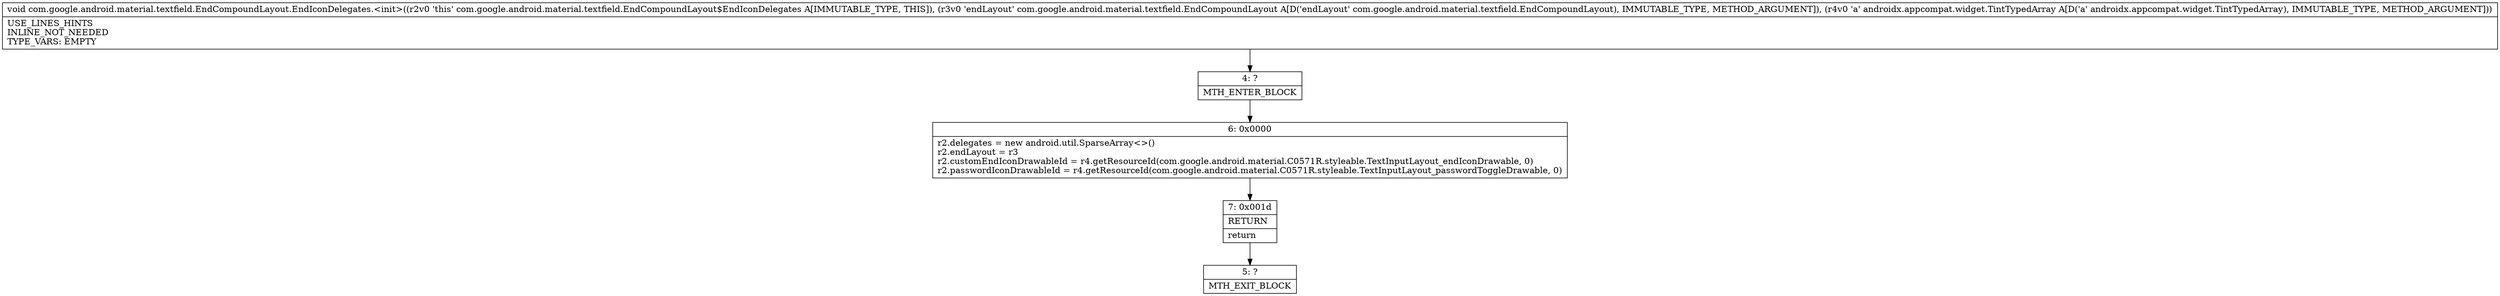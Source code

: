 digraph "CFG forcom.google.android.material.textfield.EndCompoundLayout.EndIconDelegates.\<init\>(Lcom\/google\/android\/material\/textfield\/EndCompoundLayout;Landroidx\/appcompat\/widget\/TintTypedArray;)V" {
Node_4 [shape=record,label="{4\:\ ?|MTH_ENTER_BLOCK\l}"];
Node_6 [shape=record,label="{6\:\ 0x0000|r2.delegates = new android.util.SparseArray\<\>()\lr2.endLayout = r3\lr2.customEndIconDrawableId = r4.getResourceId(com.google.android.material.C0571R.styleable.TextInputLayout_endIconDrawable, 0)\lr2.passwordIconDrawableId = r4.getResourceId(com.google.android.material.C0571R.styleable.TextInputLayout_passwordToggleDrawable, 0)\l}"];
Node_7 [shape=record,label="{7\:\ 0x001d|RETURN\l|return\l}"];
Node_5 [shape=record,label="{5\:\ ?|MTH_EXIT_BLOCK\l}"];
MethodNode[shape=record,label="{void com.google.android.material.textfield.EndCompoundLayout.EndIconDelegates.\<init\>((r2v0 'this' com.google.android.material.textfield.EndCompoundLayout$EndIconDelegates A[IMMUTABLE_TYPE, THIS]), (r3v0 'endLayout' com.google.android.material.textfield.EndCompoundLayout A[D('endLayout' com.google.android.material.textfield.EndCompoundLayout), IMMUTABLE_TYPE, METHOD_ARGUMENT]), (r4v0 'a' androidx.appcompat.widget.TintTypedArray A[D('a' androidx.appcompat.widget.TintTypedArray), IMMUTABLE_TYPE, METHOD_ARGUMENT]))  | USE_LINES_HINTS\lINLINE_NOT_NEEDED\lTYPE_VARS: EMPTY\l}"];
MethodNode -> Node_4;Node_4 -> Node_6;
Node_6 -> Node_7;
Node_7 -> Node_5;
}

